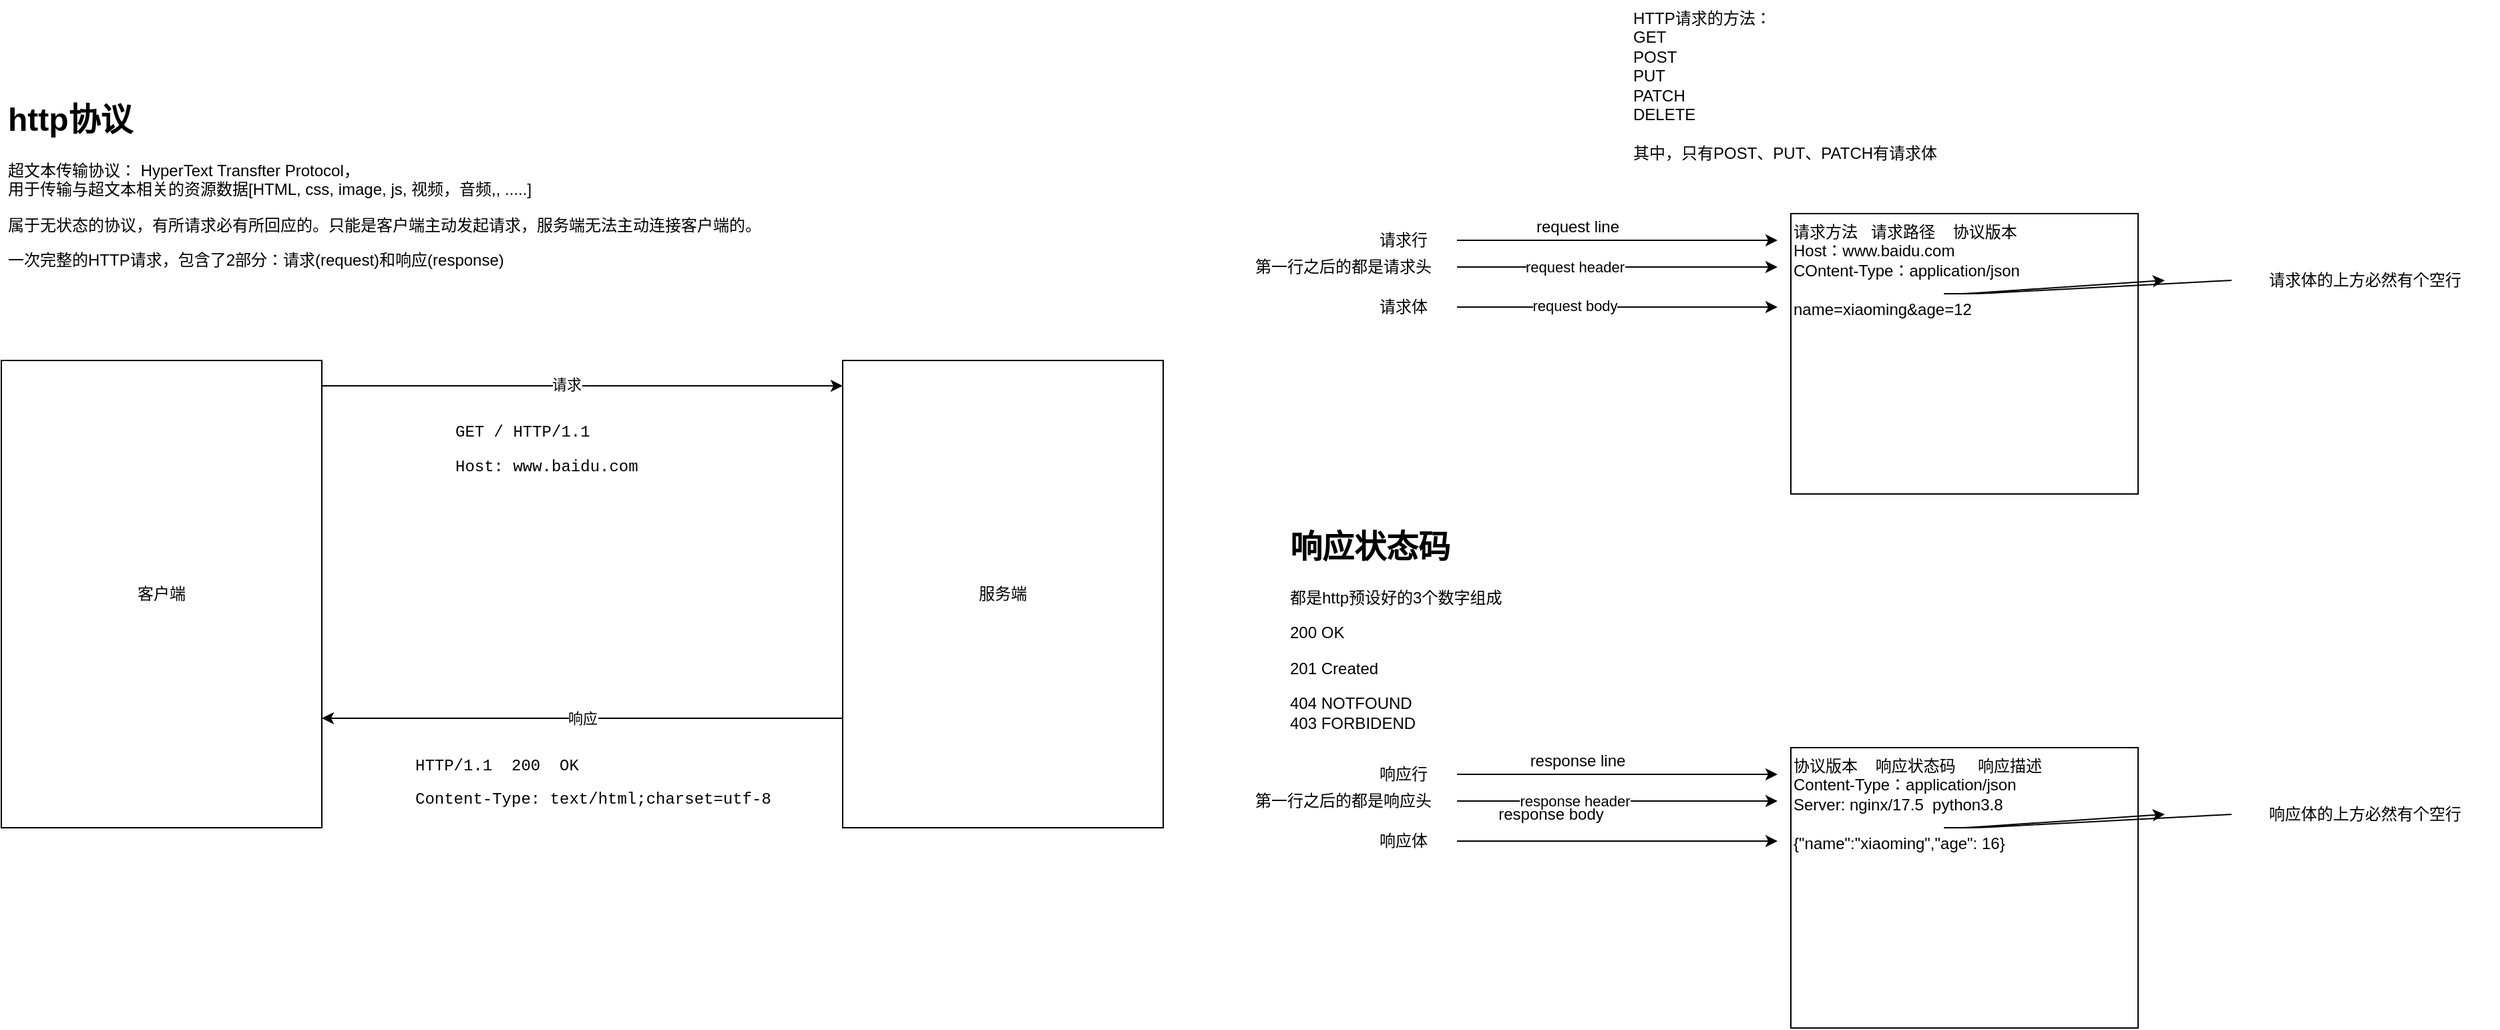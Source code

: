 <mxfile version="14.9.2" type="device"><diagram id="DB1fGuXnLIABHQaFgTEM" name="Page-1"><mxGraphModel dx="1673" dy="2080" grid="1" gridSize="10" guides="1" tooltips="1" connect="1" arrows="1" fold="1" page="1" pageScale="1" pageWidth="827" pageHeight="1169" math="0" shadow="0"><root><mxCell id="0"/><mxCell id="1" parent="0"/><mxCell id="KMZFGz6eTeldXKEygiMR-3" style="edgeStyle=orthogonalEdgeStyle;rounded=0;orthogonalLoop=1;jettySize=auto;html=1;entryX=0;entryY=0.5;entryDx=0;entryDy=0;" edge="1" parent="1"><mxGeometry relative="1" as="geometry"><mxPoint x="270" y="189" as="sourcePoint"/><mxPoint x="660" y="189" as="targetPoint"/></mxGeometry></mxCell><mxCell id="KMZFGz6eTeldXKEygiMR-5" value="请求" style="edgeLabel;html=1;align=center;verticalAlign=middle;resizable=0;points=[];" vertex="1" connectable="0" parent="KMZFGz6eTeldXKEygiMR-3"><mxGeometry x="-0.061" y="1" relative="1" as="geometry"><mxPoint as="offset"/></mxGeometry></mxCell><mxCell id="KMZFGz6eTeldXKEygiMR-1" value="客户端" style="rounded=0;whiteSpace=wrap;html=1;" vertex="1" parent="1"><mxGeometry x="30" y="170" width="240" height="350" as="geometry"/></mxCell><mxCell id="KMZFGz6eTeldXKEygiMR-19" value="响应" style="edgeStyle=orthogonalEdgeStyle;rounded=0;orthogonalLoop=1;jettySize=auto;html=1;entryX=1;entryY=0.5;entryDx=0;entryDy=0;" edge="1" parent="1"><mxGeometry relative="1" as="geometry"><mxPoint x="270" y="438" as="targetPoint"/><mxPoint x="660" y="438" as="sourcePoint"/></mxGeometry></mxCell><mxCell id="KMZFGz6eTeldXKEygiMR-2" value="服务端" style="rounded=0;whiteSpace=wrap;html=1;" vertex="1" parent="1"><mxGeometry x="660" y="170" width="240" height="350" as="geometry"/></mxCell><mxCell id="KMZFGz6eTeldXKEygiMR-4" value="&lt;h1&gt;http协议&lt;/h1&gt;&lt;div&gt;超文本传输协议： HyperText Transfter Protocol，&lt;/div&gt;&lt;div&gt;用于传输与超文本相关的资源数据[HTML, css, image, js, 视频，音频,, .....]&lt;/div&gt;&lt;p&gt;属于无状态的协议，有所请求必有所回应的。只能是客户端主动发起请求，服务端无法主动连接客户端的。&lt;/p&gt;&lt;p&gt;一次完整的HTTP请求，包含了2部分：&lt;span&gt;请求(request)和响应(response)&lt;/span&gt;&lt;/p&gt;" style="text;html=1;strokeColor=none;fillColor=none;spacing=5;spacingTop=-20;whiteSpace=wrap;overflow=hidden;rounded=0;" vertex="1" parent="1"><mxGeometry x="30" y="-30" width="620" height="150" as="geometry"/></mxCell><mxCell id="KMZFGz6eTeldXKEygiMR-6" value="&lt;p style=&quot;line-height: 100%&quot;&gt;&lt;font face=&quot;consolas, lucida console, courier new, monospace&quot;&gt;GET / HTTP/1.1&lt;/font&gt;&lt;/p&gt;&lt;p&gt;&lt;font face=&quot;consolas, lucida console, courier new, monospace&quot;&gt;Host: www.baidu.com&lt;/font&gt;&lt;/p&gt;" style="text;html=1;strokeColor=none;fillColor=none;spacing=0;spacingTop=0;whiteSpace=wrap;overflow=hidden;rounded=0;" vertex="1" parent="1"><mxGeometry x="370" y="200" width="190" height="120" as="geometry"/></mxCell><mxCell id="KMZFGz6eTeldXKEygiMR-21" value="" style="group" vertex="1" connectable="0" parent="1"><mxGeometry x="960" y="-100" width="940" height="370" as="geometry"/></mxCell><mxCell id="KMZFGz6eTeldXKEygiMR-7" value="请求方法&amp;nbsp; &amp;nbsp;请求路径&amp;nbsp; &amp;nbsp; 协议版本&lt;br&gt;Host：www.baidu.com&lt;br&gt;COntent-Type：application/json&lt;br&gt;&lt;br&gt;name=xiaoming&amp;amp;age=12" style="rounded=0;whiteSpace=wrap;html=1;align=left;verticalAlign=top;" vertex="1" parent="KMZFGz6eTeldXKEygiMR-21"><mxGeometry x="410" y="160" width="260" height="210" as="geometry"/></mxCell><mxCell id="KMZFGz6eTeldXKEygiMR-8" value="" style="endArrow=classic;html=1;" edge="1" parent="KMZFGz6eTeldXKEygiMR-21"><mxGeometry width="50" height="50" relative="1" as="geometry"><mxPoint x="160" y="180" as="sourcePoint"/><mxPoint x="400" y="180" as="targetPoint"/></mxGeometry></mxCell><mxCell id="KMZFGz6eTeldXKEygiMR-9" value="请求行" style="text;html=1;strokeColor=none;fillColor=none;align=center;verticalAlign=middle;whiteSpace=wrap;rounded=0;" vertex="1" parent="KMZFGz6eTeldXKEygiMR-21"><mxGeometry x="100" y="170" width="40" height="20" as="geometry"/></mxCell><mxCell id="KMZFGz6eTeldXKEygiMR-10" value="" style="endArrow=classic;html=1;" edge="1" parent="KMZFGz6eTeldXKEygiMR-21"><mxGeometry width="50" height="50" relative="1" as="geometry"><mxPoint x="160" y="200" as="sourcePoint"/><mxPoint x="400" y="200" as="targetPoint"/></mxGeometry></mxCell><mxCell id="KMZFGz6eTeldXKEygiMR-13" value="request header" style="edgeLabel;html=1;align=center;verticalAlign=middle;resizable=0;points=[];" vertex="1" connectable="0" parent="KMZFGz6eTeldXKEygiMR-10"><mxGeometry x="-0.267" relative="1" as="geometry"><mxPoint as="offset"/></mxGeometry></mxCell><mxCell id="KMZFGz6eTeldXKEygiMR-11" value="第一行之后的都是请求头" style="text;html=1;strokeColor=none;fillColor=none;align=center;verticalAlign=middle;whiteSpace=wrap;rounded=0;" vertex="1" parent="KMZFGz6eTeldXKEygiMR-21"><mxGeometry y="190" width="150" height="20" as="geometry"/></mxCell><mxCell id="KMZFGz6eTeldXKEygiMR-12" value="request line" style="text;html=1;align=center;verticalAlign=middle;resizable=0;points=[];autosize=1;strokeColor=none;" vertex="1" parent="KMZFGz6eTeldXKEygiMR-21"><mxGeometry x="210" y="160" width="80" height="20" as="geometry"/></mxCell><mxCell id="KMZFGz6eTeldXKEygiMR-14" value="请求体" style="text;html=1;strokeColor=none;fillColor=none;align=center;verticalAlign=middle;whiteSpace=wrap;rounded=0;" vertex="1" parent="KMZFGz6eTeldXKEygiMR-21"><mxGeometry x="100" y="220" width="40" height="20" as="geometry"/></mxCell><mxCell id="KMZFGz6eTeldXKEygiMR-15" value="" style="endArrow=classic;html=1;" edge="1" parent="KMZFGz6eTeldXKEygiMR-21"><mxGeometry width="50" height="50" relative="1" as="geometry"><mxPoint x="160" y="230" as="sourcePoint"/><mxPoint x="400" y="230" as="targetPoint"/></mxGeometry></mxCell><mxCell id="KMZFGz6eTeldXKEygiMR-38" value="request body" style="edgeLabel;html=1;align=center;verticalAlign=middle;resizable=0;points=[];" vertex="1" connectable="0" parent="KMZFGz6eTeldXKEygiMR-15"><mxGeometry x="-0.267" y="1" relative="1" as="geometry"><mxPoint as="offset"/></mxGeometry></mxCell><mxCell id="KMZFGz6eTeldXKEygiMR-16" value="请求体的上方必然有个空行" style="text;html=1;strokeColor=none;fillColor=none;align=center;verticalAlign=middle;whiteSpace=wrap;rounded=0;" vertex="1" parent="KMZFGz6eTeldXKEygiMR-21"><mxGeometry x="740" y="200" width="200" height="20" as="geometry"/></mxCell><mxCell id="KMZFGz6eTeldXKEygiMR-17" value="" style="endArrow=classic;html=1;exitX=0;exitY=0.5;exitDx=0;exitDy=0;" edge="1" parent="KMZFGz6eTeldXKEygiMR-21" source="KMZFGz6eTeldXKEygiMR-16"><mxGeometry width="50" height="50" relative="1" as="geometry"><mxPoint x="730" y="300" as="sourcePoint"/><mxPoint x="690" y="210" as="targetPoint"/><Array as="points"><mxPoint x="550" y="220"/><mxPoint x="520" y="220"/><mxPoint x="540" y="220"/></Array></mxGeometry></mxCell><mxCell id="KMZFGz6eTeldXKEygiMR-18" value="HTTP请求的方法：&lt;br&gt;GET&lt;br&gt;POST&lt;br&gt;PUT&lt;br&gt;PATCH&lt;br&gt;DELETE&lt;br&gt;&lt;br&gt;其中，只有POST、PUT、PATCH有请求体" style="text;html=1;strokeColor=none;fillColor=none;align=left;verticalAlign=top;whiteSpace=wrap;rounded=0;" vertex="1" parent="KMZFGz6eTeldXKEygiMR-21"><mxGeometry x="290" width="430" height="130" as="geometry"/></mxCell><mxCell id="KMZFGz6eTeldXKEygiMR-23" value="&lt;p style=&quot;line-height: 100%&quot;&gt;&lt;font face=&quot;consolas, lucida console, courier new, monospace&quot;&gt;HTTP/1.1&amp;nbsp; 200&amp;nbsp; OK&lt;/font&gt;&lt;br&gt;&lt;/p&gt;&lt;p style=&quot;line-height: 100%&quot;&gt;&lt;font face=&quot;consolas, lucida console, courier new, monospace&quot;&gt;Content-Type: text/html;charset=utf-8&lt;br&gt;&lt;/font&gt;&lt;/p&gt;" style="text;html=1;strokeColor=none;fillColor=none;spacing=0;spacingTop=0;whiteSpace=wrap;overflow=hidden;rounded=0;" vertex="1" parent="1"><mxGeometry x="340" y="450" width="280" height="120" as="geometry"/></mxCell><mxCell id="KMZFGz6eTeldXKEygiMR-25" value="" style="group" vertex="1" connectable="0" parent="1"><mxGeometry x="960" y="300" width="940" height="370" as="geometry"/></mxCell><mxCell id="KMZFGz6eTeldXKEygiMR-26" value="协议版本&amp;nbsp; &amp;nbsp; 响应状态码&amp;nbsp; &amp;nbsp; &amp;nbsp;响应描述&lt;br&gt;Content-Type：application/json&lt;br&gt;Server: nginx/17.5&amp;nbsp; python3.8&lt;br&gt;&lt;br&gt;{&quot;name&quot;:&quot;xiaoming&quot;,&quot;age&quot;: 16}" style="rounded=0;whiteSpace=wrap;html=1;align=left;verticalAlign=top;" vertex="1" parent="KMZFGz6eTeldXKEygiMR-25"><mxGeometry x="410" y="160" width="260" height="210" as="geometry"/></mxCell><mxCell id="KMZFGz6eTeldXKEygiMR-27" value="" style="endArrow=classic;html=1;" edge="1" parent="KMZFGz6eTeldXKEygiMR-25"><mxGeometry width="50" height="50" relative="1" as="geometry"><mxPoint x="160" y="180" as="sourcePoint"/><mxPoint x="400" y="180" as="targetPoint"/></mxGeometry></mxCell><mxCell id="KMZFGz6eTeldXKEygiMR-28" value="响应行" style="text;html=1;strokeColor=none;fillColor=none;align=center;verticalAlign=middle;whiteSpace=wrap;rounded=0;" vertex="1" parent="KMZFGz6eTeldXKEygiMR-25"><mxGeometry x="100" y="170" width="40" height="20" as="geometry"/></mxCell><mxCell id="KMZFGz6eTeldXKEygiMR-29" value="" style="endArrow=classic;html=1;" edge="1" parent="KMZFGz6eTeldXKEygiMR-25"><mxGeometry width="50" height="50" relative="1" as="geometry"><mxPoint x="160" y="200" as="sourcePoint"/><mxPoint x="400" y="200" as="targetPoint"/></mxGeometry></mxCell><mxCell id="KMZFGz6eTeldXKEygiMR-30" value="response header" style="edgeLabel;html=1;align=center;verticalAlign=middle;resizable=0;points=[];" vertex="1" connectable="0" parent="KMZFGz6eTeldXKEygiMR-29"><mxGeometry x="-0.267" relative="1" as="geometry"><mxPoint as="offset"/></mxGeometry></mxCell><mxCell id="KMZFGz6eTeldXKEygiMR-31" value="第一行之后的都是响应头" style="text;html=1;strokeColor=none;fillColor=none;align=center;verticalAlign=middle;whiteSpace=wrap;rounded=0;" vertex="1" parent="KMZFGz6eTeldXKEygiMR-25"><mxGeometry y="190" width="150" height="20" as="geometry"/></mxCell><mxCell id="KMZFGz6eTeldXKEygiMR-32" value="response line" style="text;html=1;align=center;verticalAlign=middle;resizable=0;points=[];autosize=1;strokeColor=none;" vertex="1" parent="KMZFGz6eTeldXKEygiMR-25"><mxGeometry x="205" y="160" width="90" height="20" as="geometry"/></mxCell><mxCell id="KMZFGz6eTeldXKEygiMR-33" value="响应体" style="text;html=1;strokeColor=none;fillColor=none;align=center;verticalAlign=middle;whiteSpace=wrap;rounded=0;" vertex="1" parent="KMZFGz6eTeldXKEygiMR-25"><mxGeometry x="100" y="220" width="40" height="20" as="geometry"/></mxCell><mxCell id="KMZFGz6eTeldXKEygiMR-34" value="" style="endArrow=classic;html=1;" edge="1" parent="KMZFGz6eTeldXKEygiMR-25"><mxGeometry width="50" height="50" relative="1" as="geometry"><mxPoint x="160" y="230" as="sourcePoint"/><mxPoint x="400" y="230" as="targetPoint"/></mxGeometry></mxCell><mxCell id="KMZFGz6eTeldXKEygiMR-35" value="响应体的上方必然有个空行" style="text;html=1;strokeColor=none;fillColor=none;align=center;verticalAlign=middle;whiteSpace=wrap;rounded=0;" vertex="1" parent="KMZFGz6eTeldXKEygiMR-25"><mxGeometry x="740" y="200" width="200" height="20" as="geometry"/></mxCell><mxCell id="KMZFGz6eTeldXKEygiMR-36" value="" style="endArrow=classic;html=1;exitX=0;exitY=0.5;exitDx=0;exitDy=0;" edge="1" parent="KMZFGz6eTeldXKEygiMR-25" source="KMZFGz6eTeldXKEygiMR-35"><mxGeometry width="50" height="50" relative="1" as="geometry"><mxPoint x="730" y="300" as="sourcePoint"/><mxPoint x="690" y="210" as="targetPoint"/><Array as="points"><mxPoint x="550" y="220"/><mxPoint x="520" y="220"/><mxPoint x="540" y="220"/></Array></mxGeometry></mxCell><mxCell id="KMZFGz6eTeldXKEygiMR-41" value="&lt;h1&gt;响应状态码&lt;/h1&gt;&lt;p&gt;都是http预设好的3个数字组成&lt;/p&gt;&lt;p&gt;200 OK&lt;/p&gt;&lt;p&gt;201 Created&lt;/p&gt;&lt;p&gt;404 NOTFOUND&lt;br&gt;403 FORBIDEND&amp;nbsp;&amp;nbsp;&lt;/p&gt;&lt;p&gt;&lt;br&gt;&lt;/p&gt;" style="text;html=1;strokeColor=none;fillColor=none;spacing=5;spacingTop=-20;whiteSpace=wrap;overflow=hidden;rounded=0;align=left;verticalAlign=top;" vertex="1" parent="KMZFGz6eTeldXKEygiMR-25"><mxGeometry x="30" y="-10" width="410" height="170" as="geometry"/></mxCell><mxCell id="KMZFGz6eTeldXKEygiMR-39" value="response body" style="text;html=1;align=center;verticalAlign=middle;resizable=0;points=[];autosize=1;strokeColor=none;" vertex="1" parent="1"><mxGeometry x="1140" y="500" width="100" height="20" as="geometry"/></mxCell></root></mxGraphModel></diagram></mxfile>